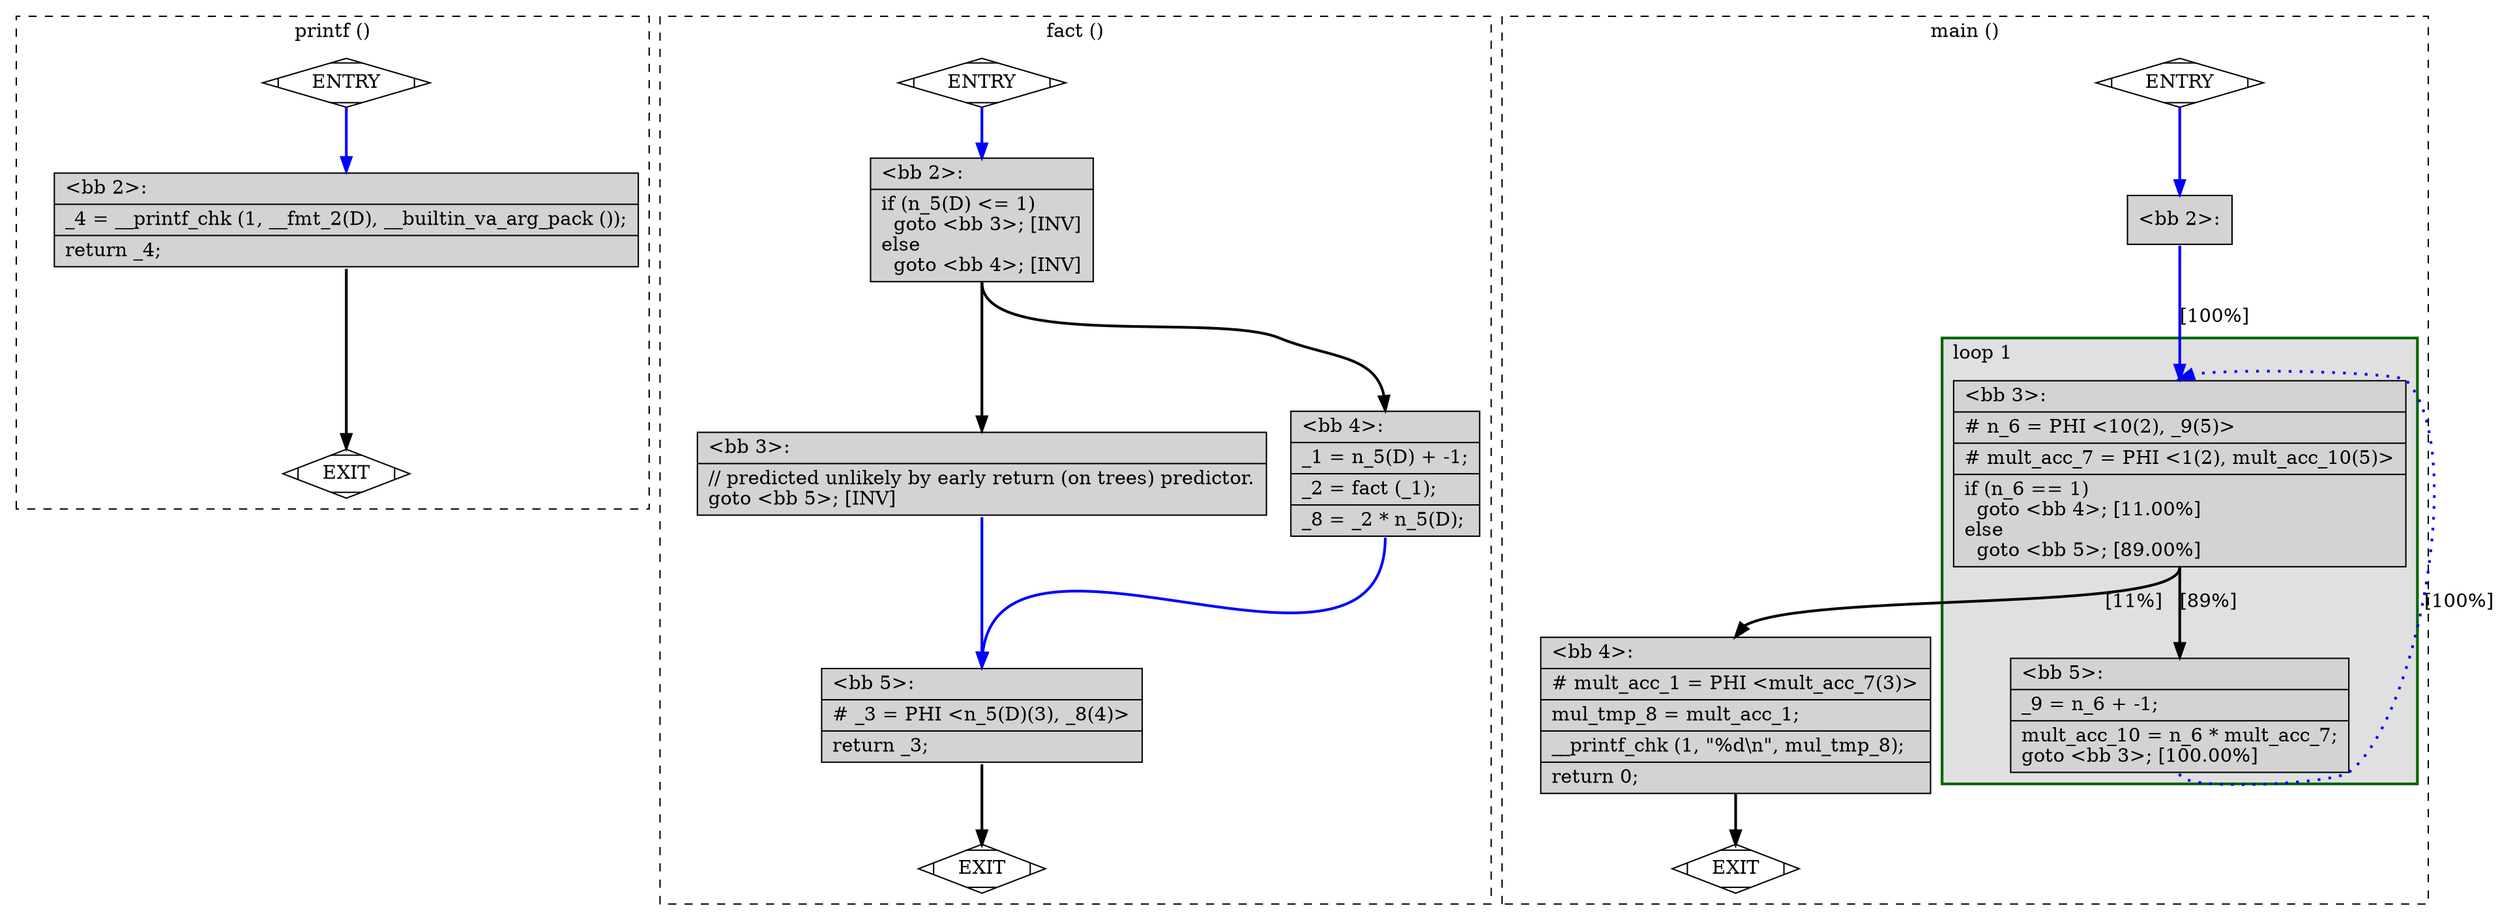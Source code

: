 digraph "fact.c.042t.phiopt1" {
overlap=false;
subgraph "cluster_printf" {
	style="dashed";
	color="black";
	label="printf ()";
	fn_15_basic_block_0 [shape=Mdiamond,style=filled,fillcolor=white,label="ENTRY"];

	fn_15_basic_block_1 [shape=Mdiamond,style=filled,fillcolor=white,label="EXIT"];

	fn_15_basic_block_2 [shape=record,style=filled,fillcolor=lightgrey,label="{\<bb\ 2\>:\l\
|_4\ =\ __printf_chk\ (1,\ __fmt_2(D),\ __builtin_va_arg_pack\ ());\l\
|return\ _4;\l\
}"];

	fn_15_basic_block_0:s -> fn_15_basic_block_2:n [style="solid,bold",color=blue,weight=100,constraint=true];
	fn_15_basic_block_2:s -> fn_15_basic_block_1:n [style="solid,bold",color=black,weight=10,constraint=true];
	fn_15_basic_block_0:s -> fn_15_basic_block_1:n [style="invis",constraint=true];
}
subgraph "cluster_fact" {
	style="dashed";
	color="black";
	label="fact ()";
	fn_23_basic_block_0 [shape=Mdiamond,style=filled,fillcolor=white,label="ENTRY"];

	fn_23_basic_block_1 [shape=Mdiamond,style=filled,fillcolor=white,label="EXIT"];

	fn_23_basic_block_2 [shape=record,style=filled,fillcolor=lightgrey,label="{\<bb\ 2\>:\l\
|if\ (n_5(D)\ \<=\ 1)\l\
\ \ goto\ \<bb\ 3\>;\ [INV]\l\
else\l\
\ \ goto\ \<bb\ 4\>;\ [INV]\l\
}"];

	fn_23_basic_block_3 [shape=record,style=filled,fillcolor=lightgrey,label="{\<bb\ 3\>:\l\
|//\ predicted\ unlikely\ by\ early\ return\ (on\ trees)\ predictor.\l\
goto\ \<bb\ 5\>;\ [INV]\l\
}"];

	fn_23_basic_block_4 [shape=record,style=filled,fillcolor=lightgrey,label="{\<bb\ 4\>:\l\
|_1\ =\ n_5(D)\ +\ -1;\l\
|_2\ =\ fact\ (_1);\l\
|_8\ =\ _2\ *\ n_5(D);\l\
}"];

	fn_23_basic_block_5 [shape=record,style=filled,fillcolor=lightgrey,label="{\<bb\ 5\>:\l\
|#\ _3\ =\ PHI\ \<n_5(D)(3),\ _8(4)\>\l\
|return\ _3;\l\
}"];

	fn_23_basic_block_0:s -> fn_23_basic_block_2:n [style="solid,bold",color=blue,weight=100,constraint=true];
	fn_23_basic_block_2:s -> fn_23_basic_block_3:n [style="solid,bold",color=black,weight=10,constraint=true];
	fn_23_basic_block_2:s -> fn_23_basic_block_4:n [style="solid,bold",color=black,weight=10,constraint=true];
	fn_23_basic_block_3:s -> fn_23_basic_block_5:n [style="solid,bold",color=blue,weight=100,constraint=true];
	fn_23_basic_block_4:s -> fn_23_basic_block_5:n [style="solid,bold",color=blue,weight=100,constraint=true];
	fn_23_basic_block_5:s -> fn_23_basic_block_1:n [style="solid,bold",color=black,weight=10,constraint=true];
	fn_23_basic_block_0:s -> fn_23_basic_block_1:n [style="invis",constraint=true];
}
subgraph "cluster_main" {
	style="dashed";
	color="black";
	label="main ()";
	subgraph cluster_24_1 {
	style="filled";
	color="darkgreen";
	fillcolor="grey88";
	label="loop 1";
	labeljust=l;
	penwidth=2;
	fn_24_basic_block_3 [shape=record,style=filled,fillcolor=lightgrey,label="{\<bb\ 3\>:\l\
|#\ n_6\ =\ PHI\ \<10(2),\ _9(5)\>\l\
|#\ mult_acc_7\ =\ PHI\ \<1(2),\ mult_acc_10(5)\>\l\
|if\ (n_6\ ==\ 1)\l\
\ \ goto\ \<bb\ 4\>;\ [11.00%]\l\
else\l\
\ \ goto\ \<bb\ 5\>;\ [89.00%]\l\
}"];

	fn_24_basic_block_5 [shape=record,style=filled,fillcolor=lightgrey,label="{\<bb\ 5\>:\l\
|_9\ =\ n_6\ +\ -1;\l\
|mult_acc_10\ =\ n_6\ *\ mult_acc_7;\l\
goto\ \<bb\ 3\>;\ [100.00%]\l\
}"];

	}
	fn_24_basic_block_0 [shape=Mdiamond,style=filled,fillcolor=white,label="ENTRY"];

	fn_24_basic_block_1 [shape=Mdiamond,style=filled,fillcolor=white,label="EXIT"];

	fn_24_basic_block_2 [shape=record,style=filled,fillcolor=lightgrey,label="{\<bb\ 2\>:\l\
}"];

	fn_24_basic_block_4 [shape=record,style=filled,fillcolor=lightgrey,label="{\<bb\ 4\>:\l\
|#\ mult_acc_1\ =\ PHI\ \<mult_acc_7(3)\>\l\
|mul_tmp_8\ =\ mult_acc_1;\l\
|__printf_chk\ (1,\ \"%d\\n\",\ mul_tmp_8);\l\
|return\ 0;\l\
}"];

	fn_24_basic_block_0:s -> fn_24_basic_block_2:n [style="solid,bold",color=blue,weight=100,constraint=true];
	fn_24_basic_block_2:s -> fn_24_basic_block_3:n [style="solid,bold",color=blue,weight=100,constraint=true,label="[100%]"];
	fn_24_basic_block_3:s -> fn_24_basic_block_4:n [style="solid,bold",color=black,weight=10,constraint=true,label="[11%]"];
	fn_24_basic_block_3:s -> fn_24_basic_block_5:n [style="solid,bold",color=black,weight=10,constraint=true,label="[89%]"];
	fn_24_basic_block_4:s -> fn_24_basic_block_1:n [style="solid,bold",color=black,weight=10,constraint=true];
	fn_24_basic_block_5:s -> fn_24_basic_block_3:n [style="dotted,bold",color=blue,weight=10,constraint=false,label="[100%]"];
	fn_24_basic_block_0:s -> fn_24_basic_block_1:n [style="invis",constraint=true];
}
}
